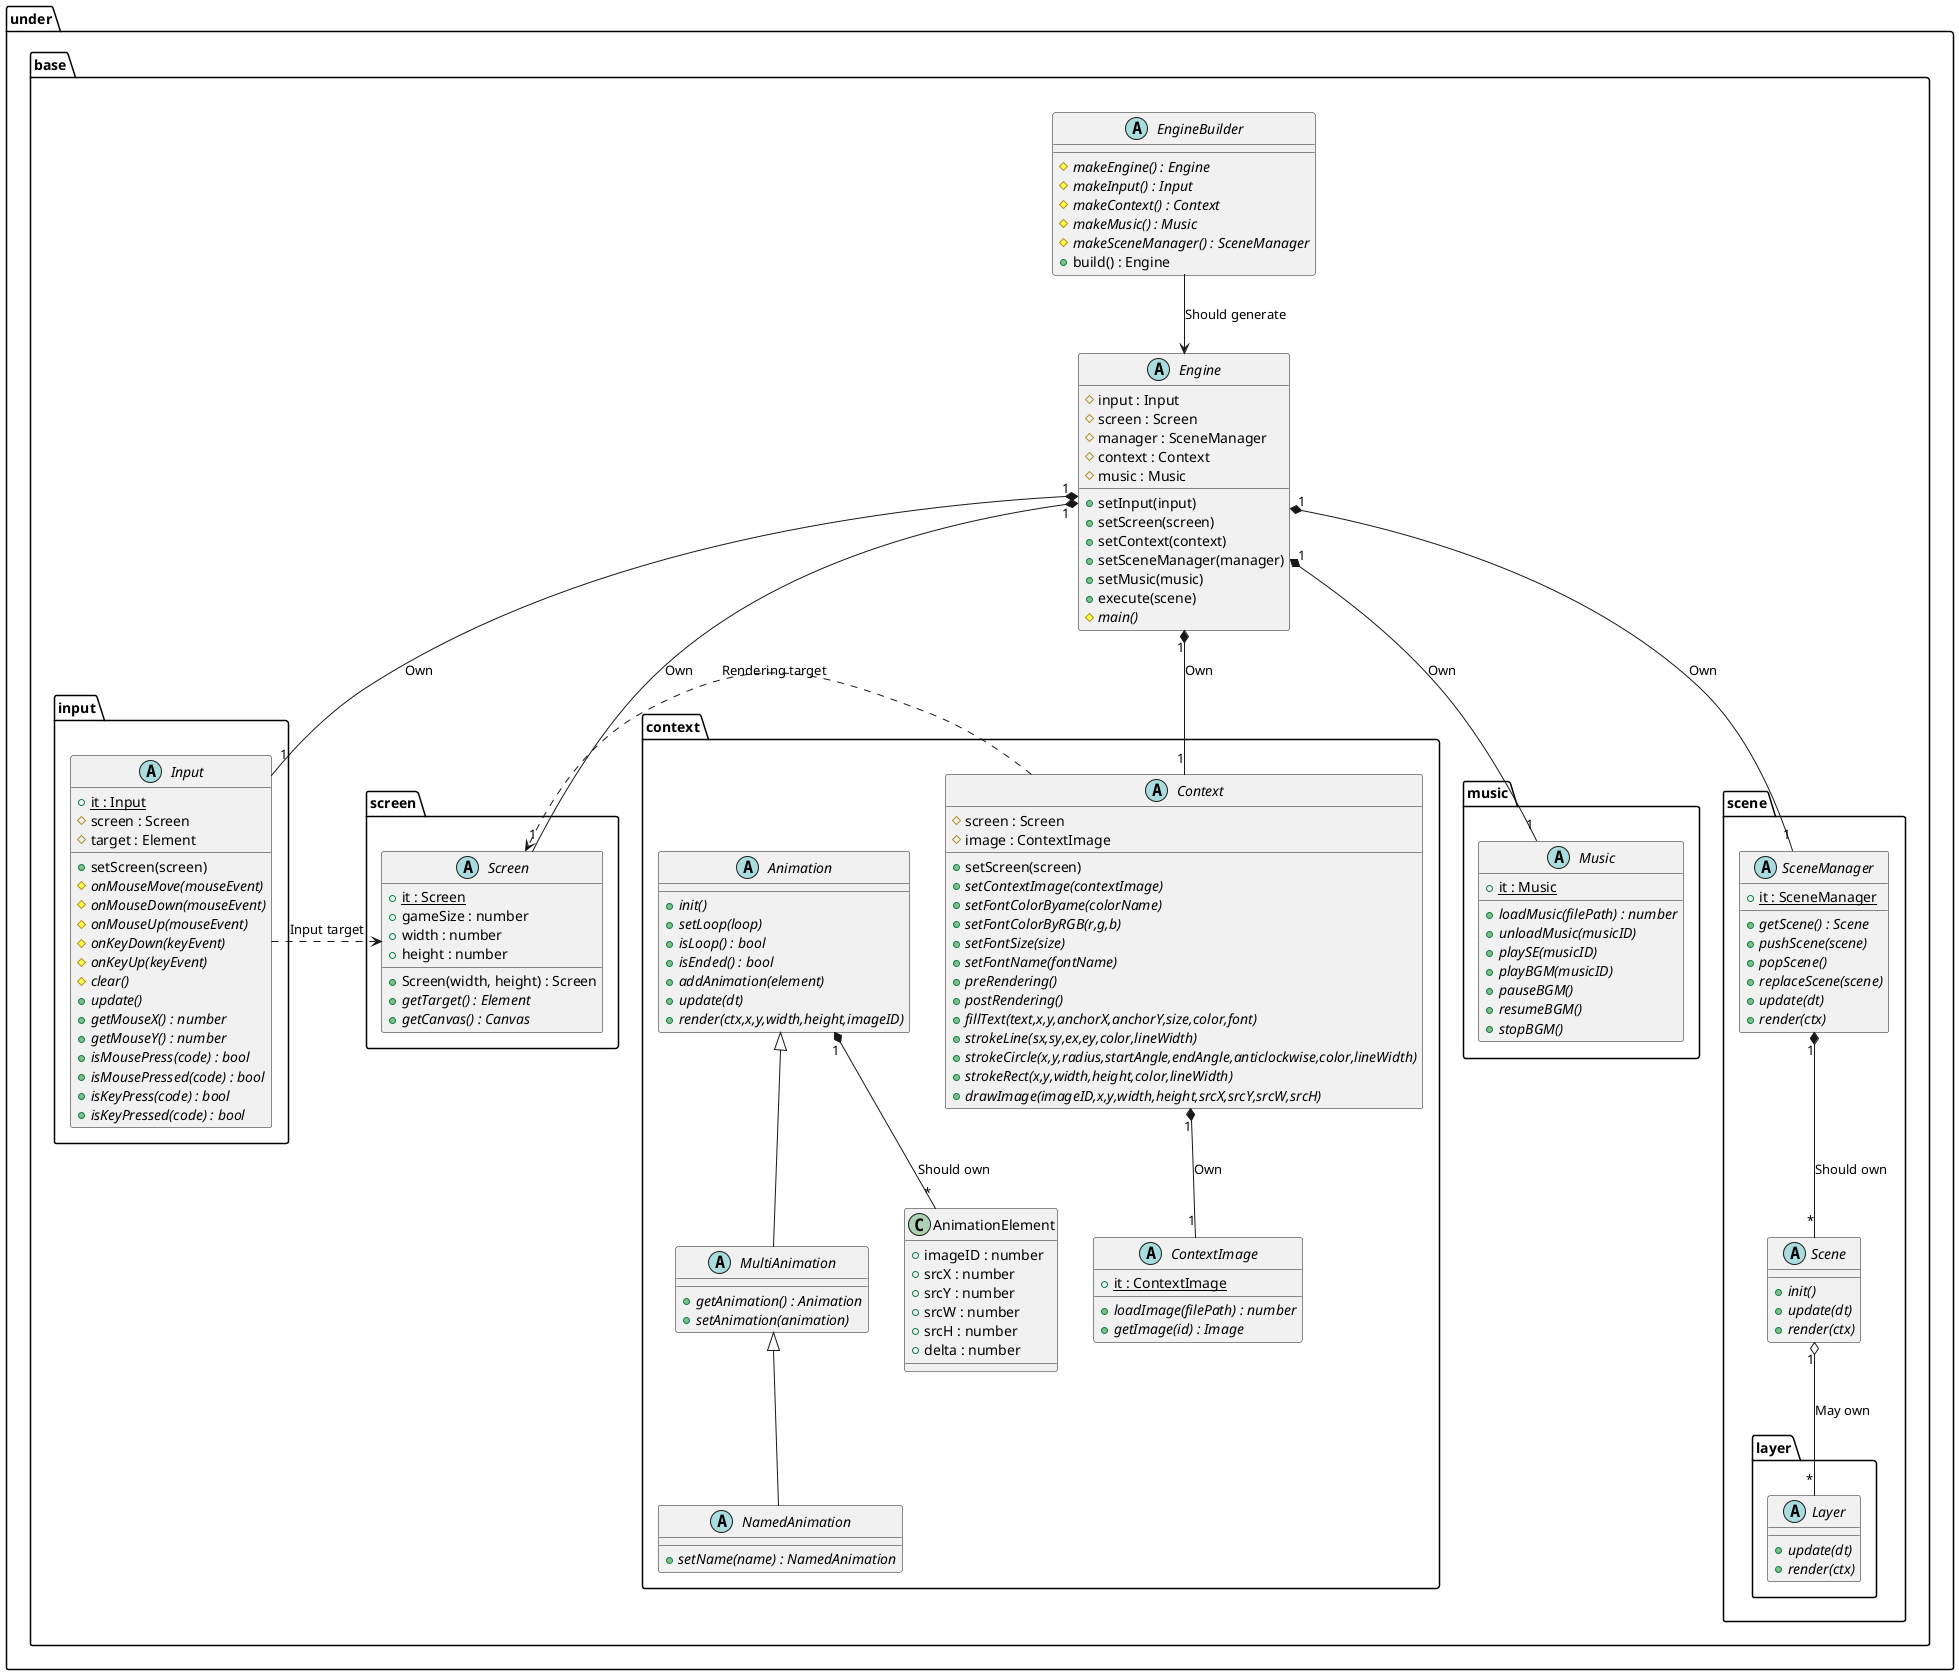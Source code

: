 @startuml GameBaseBase

package under {
    package base {
        abstract EngineBuilder {
            {abstract} #makeEngine() : Engine
            {abstract} #makeInput() : Input
            {abstract} #makeContext() : Context
            {abstract} #makeMusic() : Music
            {abstract} #makeSceneManager() : SceneManager
            +build() : Engine
        }
        abstract Engine {
            #input : Input
            #screen : Screen
            #manager : SceneManager
            #context : Context
            #music : Music
            +setInput(input)
            +setScreen(screen)
            +setContext(context)
            +setSceneManager(manager)
            +setMusic(music)
            +execute(scene)
            {abstract} #main()
        }

        package input {
            abstract Input {
                {static} +it : Input /' Singleton '/
                #screen : Screen
                #target : Element
                +setScreen(screen)
                {abstract} #onMouseMove(mouseEvent)
                {abstract} #onMouseDown(mouseEvent)
                {abstract} #onMouseUp(mouseEvent)
                {abstract} #onKeyDown(keyEvent)
                {abstract} #onKeyUp(keyEvent)
                {abstract} #clear()
                {abstract} +update()
                {abstract} +getMouseX() : number
                {abstract} +getMouseY() : number
                {abstract} +isMousePress(code) : bool
                {abstract} +isMousePressed(code) : bool
                {abstract} +isKeyPress(code) : bool
                {abstract} +isKeyPressed(code) : bool
            }
        }

        package screen {
            abstract Screen {
                +Screen(width, height) : Screen
                {static} +it : Screen /' Singleton '/
                +gameSize : number
                +width : number
                +height : number
                {abstract} +getTarget() : Element
                {abstract} +getCanvas() : Canvas
            }
        }

        package music {
            abstract Music {
                {static} +it : Music /' Singleton '/
                {abstract} +loadMusic(filePath) : number
                {abstract} +unloadMusic(musicID)
                {abstract} +playSE(musicID)
                {abstract} +playBGM(musicID)
                {abstract} +pauseBGM()
                {abstract} +resumeBGM()
                {abstract} +stopBGM()
            }
        }

        package context {
            abstract Context {
                #screen : Screen
                #image : ContextImage
                +setScreen(screen)
                {abstract} +setContextImage(contextImage)
                {abstract} +setFontColorByame(colorName)
                {abstract} +setFontColorByRGB(r,g,b)
                {abstract} +setFontSize(size)
                {abstract} +setFontName(fontName)
                {abstract} +preRendering()
                {abstract} +postRendering()
                {abstract} +fillText(text,x,y,anchorX,anchorY,size,color,font)
                {abstract} +strokeLine(sx,sy,ex,ey,color,lineWidth)
                {abstract} +strokeCircle(x,y,radius,startAngle,endAngle,anticlockwise,color,lineWidth)
                {abstract} +strokeRect(x,y,width,height,color,lineWidth)
                {abstract} +drawImage(imageID,x,y,width,height,srcX,srcY,srcW,srcH)
            }
            abstract ContextImage {
                {static} +it : ContextImage /' Singleton '/
                {abstract} +loadImage(filePath) : number
                {abstract} +getImage(id) : Image
            }

            abstract Animation {
                {abstract} +init()
                {abstract} +setLoop(loop)
                {abstract} +isLoop() : bool
                {abstract} +isEnded() : bool
                {abstract} +addAnimation(element)
                {abstract} +update(dt)
                {abstract} +render(ctx,x,y,width,height,imageID)
            }
            abstract MultiAnimation {
                {abstract} +getAnimation() : Animation
                {abstract} +setAnimation(animation)
            }
            abstract NamedAnimation {
                {abstract} +setName(name) : NamedAnimation
            }
            class AnimationElement {
                +imageID : number
                +srcX : number
                +srcY : number
                +srcW : number
                +srcH : number
                +delta : number
            }
        }

        package scene {
            abstract SceneManager {
                {static} +it : SceneManager /' Singleton '/
                {abstract} +getScene() : Scene
                {abstract} +pushScene(scene)
                {abstract} +popScene()
                {abstract} +replaceScene(scene)
                {abstract} +update(dt)
                {abstract} +render(ctx)
            }
            abstract Scene {
                {abstract} +init()
                {abstract} +update(dt)
                {abstract} +render(ctx)
            }

            package layer {
                abstract Layer {
                    {abstract} +update(dt)
                    {abstract} +render(ctx)
                }
            }
        }
    }
}

EngineBuilder --> Engine : Should generate
Engine "1"*-- "1" Screen : Own
Engine "1"*-- "1" Input : Own
Engine "1"*-- "1" SceneManager : Own
Engine "1"*-- "1" Context : Own
Engine "1"*-- "1" Music : Own

Input .> Screen : Input target
Context .> Screen : Rendering target

SceneManager "1"*--"*" Scene : Should own
Scene "1" o--"*" Layer : May own
Context "1"*--"1" ContextImage : Own

Animation "1"*--"*"AnimationElement : Should own

Animation <|-- MultiAnimation
MultiAnimation <|-- NamedAnimation

@enduml
